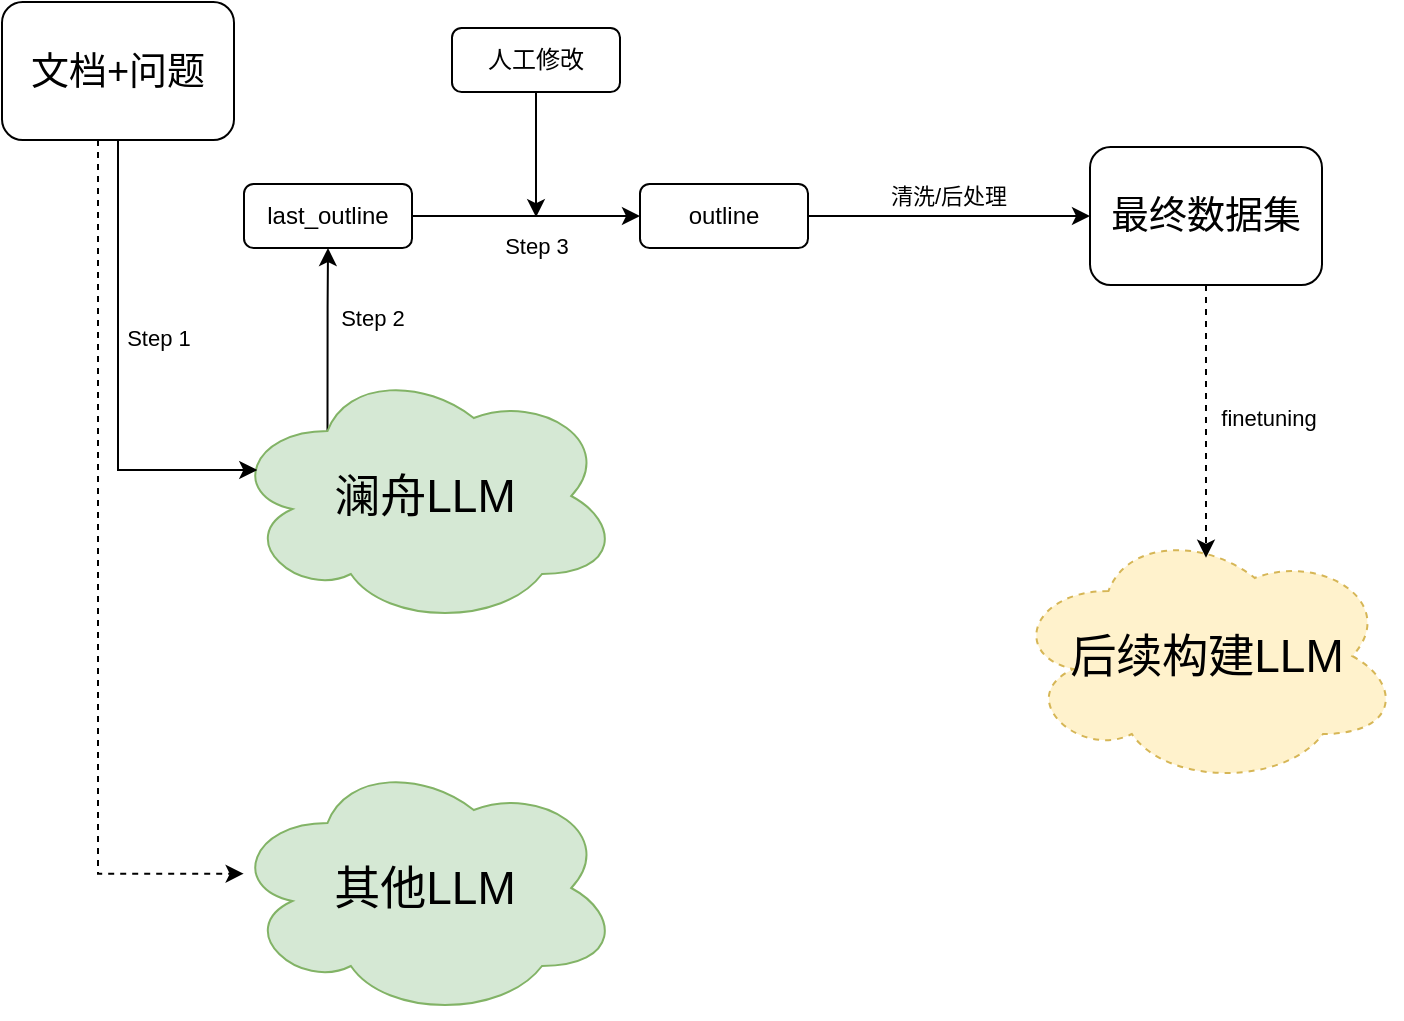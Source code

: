 <mxfile version="23.1.1" type="github">
  <diagram name="第 1 页" id="Ukrg3hYitKO0pHj5Uya2">
    <mxGraphModel dx="1066" dy="672" grid="0" gridSize="10" guides="1" tooltips="1" connect="1" arrows="1" fold="1" page="1" pageScale="1" pageWidth="827" pageHeight="1169" math="0" shadow="0">
      <root>
        <mxCell id="0" />
        <mxCell id="1" parent="0" />
        <mxCell id="mXD1BfTS9CHWyj_YMzYI-12" style="edgeStyle=orthogonalEdgeStyle;rounded=0;orthogonalLoop=1;jettySize=auto;html=1;exitX=0.25;exitY=0.25;exitDx=0;exitDy=0;exitPerimeter=0;entryX=0.5;entryY=1;entryDx=0;entryDy=0;" edge="1" parent="1" source="mXD1BfTS9CHWyj_YMzYI-2" target="mXD1BfTS9CHWyj_YMzYI-9">
          <mxGeometry relative="1" as="geometry" />
        </mxCell>
        <mxCell id="mXD1BfTS9CHWyj_YMzYI-21" value="Step 2" style="edgeLabel;html=1;align=center;verticalAlign=middle;resizable=0;points=[];" vertex="1" connectable="0" parent="mXD1BfTS9CHWyj_YMzYI-12">
          <mxGeometry x="0.527" y="3" relative="1" as="geometry">
            <mxPoint x="25" y="13" as="offset" />
          </mxGeometry>
        </mxCell>
        <mxCell id="mXD1BfTS9CHWyj_YMzYI-2" value="&lt;font style=&quot;font-size: 23px;&quot;&gt;澜舟LLM&lt;/font&gt;" style="ellipse;shape=cloud;whiteSpace=wrap;html=1;fillColor=#d5e8d4;strokeColor=#82b366;" vertex="1" parent="1">
          <mxGeometry x="159" y="223" width="195" height="130" as="geometry" />
        </mxCell>
        <mxCell id="mXD1BfTS9CHWyj_YMzYI-4" value="&lt;font style=&quot;font-size: 19px;&quot;&gt;文档+问题&lt;/font&gt;" style="rounded=1;whiteSpace=wrap;html=1;" vertex="1" parent="1">
          <mxGeometry x="45" y="41" width="116" height="69" as="geometry" />
        </mxCell>
        <mxCell id="mXD1BfTS9CHWyj_YMzYI-5" value="&lt;font style=&quot;font-size: 23px;&quot;&gt;后续构建LLM&lt;/font&gt;" style="ellipse;shape=cloud;whiteSpace=wrap;html=1;fillColor=#fff2cc;strokeColor=#d6b656;dashed=1;" vertex="1" parent="1">
          <mxGeometry x="549.5" y="303" width="195" height="130" as="geometry" />
        </mxCell>
        <mxCell id="mXD1BfTS9CHWyj_YMzYI-6" style="edgeStyle=orthogonalEdgeStyle;rounded=0;orthogonalLoop=1;jettySize=auto;html=1;entryX=0.07;entryY=0.4;entryDx=0;entryDy=0;entryPerimeter=0;" edge="1" parent="1" source="mXD1BfTS9CHWyj_YMzYI-4" target="mXD1BfTS9CHWyj_YMzYI-2">
          <mxGeometry relative="1" as="geometry">
            <Array as="points">
              <mxPoint x="103" y="275" />
            </Array>
          </mxGeometry>
        </mxCell>
        <mxCell id="mXD1BfTS9CHWyj_YMzYI-22" value="Step 1&lt;br&gt;" style="edgeLabel;html=1;align=center;verticalAlign=middle;resizable=0;points=[];" vertex="1" connectable="0" parent="mXD1BfTS9CHWyj_YMzYI-6">
          <mxGeometry x="-0.415" y="2" relative="1" as="geometry">
            <mxPoint x="18" y="30" as="offset" />
          </mxGeometry>
        </mxCell>
        <mxCell id="mXD1BfTS9CHWyj_YMzYI-7" value="&lt;font style=&quot;font-size: 23px;&quot;&gt;其他LLM&lt;/font&gt;" style="ellipse;shape=cloud;whiteSpace=wrap;html=1;fillColor=#d5e8d4;strokeColor=#82b366;" vertex="1" parent="1">
          <mxGeometry x="159" y="419" width="195" height="130" as="geometry" />
        </mxCell>
        <mxCell id="mXD1BfTS9CHWyj_YMzYI-8" style="edgeStyle=orthogonalEdgeStyle;rounded=0;orthogonalLoop=1;jettySize=auto;html=1;entryX=0.035;entryY=0.445;entryDx=0;entryDy=0;entryPerimeter=0;dashed=1;" edge="1" parent="1" source="mXD1BfTS9CHWyj_YMzYI-4" target="mXD1BfTS9CHWyj_YMzYI-7">
          <mxGeometry relative="1" as="geometry">
            <Array as="points">
              <mxPoint x="93" y="169" />
              <mxPoint x="93" y="477" />
            </Array>
          </mxGeometry>
        </mxCell>
        <mxCell id="mXD1BfTS9CHWyj_YMzYI-15" style="edgeStyle=orthogonalEdgeStyle;rounded=0;orthogonalLoop=1;jettySize=auto;html=1;" edge="1" parent="1" source="mXD1BfTS9CHWyj_YMzYI-9" target="mXD1BfTS9CHWyj_YMzYI-14">
          <mxGeometry relative="1" as="geometry" />
        </mxCell>
        <mxCell id="mXD1BfTS9CHWyj_YMzYI-9" value="last_outline" style="rounded=1;whiteSpace=wrap;html=1;" vertex="1" parent="1">
          <mxGeometry x="166" y="132" width="84" height="32" as="geometry" />
        </mxCell>
        <mxCell id="mXD1BfTS9CHWyj_YMzYI-17" style="edgeStyle=orthogonalEdgeStyle;rounded=0;orthogonalLoop=1;jettySize=auto;html=1;" edge="1" parent="1" source="mXD1BfTS9CHWyj_YMzYI-13">
          <mxGeometry relative="1" as="geometry">
            <mxPoint x="312" y="148.571" as="targetPoint" />
          </mxGeometry>
        </mxCell>
        <mxCell id="mXD1BfTS9CHWyj_YMzYI-13" value="人工修改" style="rounded=1;whiteSpace=wrap;html=1;" vertex="1" parent="1">
          <mxGeometry x="270" y="54" width="84" height="32" as="geometry" />
        </mxCell>
        <mxCell id="mXD1BfTS9CHWyj_YMzYI-19" style="edgeStyle=orthogonalEdgeStyle;rounded=0;orthogonalLoop=1;jettySize=auto;html=1;entryX=0;entryY=0.5;entryDx=0;entryDy=0;" edge="1" parent="1" source="mXD1BfTS9CHWyj_YMzYI-14" target="mXD1BfTS9CHWyj_YMzYI-18">
          <mxGeometry relative="1" as="geometry" />
        </mxCell>
        <mxCell id="mXD1BfTS9CHWyj_YMzYI-20" value="清洗/后处理" style="edgeLabel;html=1;align=center;verticalAlign=middle;resizable=0;points=[];" vertex="1" connectable="0" parent="mXD1BfTS9CHWyj_YMzYI-19">
          <mxGeometry x="0.135" y="1" relative="1" as="geometry">
            <mxPoint x="-10" y="-9" as="offset" />
          </mxGeometry>
        </mxCell>
        <mxCell id="mXD1BfTS9CHWyj_YMzYI-14" value="outline" style="rounded=1;whiteSpace=wrap;html=1;" vertex="1" parent="1">
          <mxGeometry x="364" y="132" width="84" height="32" as="geometry" />
        </mxCell>
        <mxCell id="mXD1BfTS9CHWyj_YMzYI-24" style="edgeStyle=orthogonalEdgeStyle;rounded=0;orthogonalLoop=1;jettySize=auto;html=1;entryX=0.5;entryY=0.122;entryDx=0;entryDy=0;entryPerimeter=0;dashed=1;" edge="1" parent="1" source="mXD1BfTS9CHWyj_YMzYI-18" target="mXD1BfTS9CHWyj_YMzYI-5">
          <mxGeometry relative="1" as="geometry" />
        </mxCell>
        <mxCell id="mXD1BfTS9CHWyj_YMzYI-18" value="&lt;font style=&quot;font-size: 19px;&quot;&gt;最终数据集&lt;/font&gt;" style="rounded=1;whiteSpace=wrap;html=1;" vertex="1" parent="1">
          <mxGeometry x="589" y="113.5" width="116" height="69" as="geometry" />
        </mxCell>
        <mxCell id="mXD1BfTS9CHWyj_YMzYI-23" value="Step 3" style="edgeLabel;html=1;align=center;verticalAlign=middle;resizable=0;points=[];" vertex="1" connectable="0" parent="1">
          <mxGeometry x="243.997" y="216.002" as="geometry">
            <mxPoint x="68" y="-53" as="offset" />
          </mxGeometry>
        </mxCell>
        <mxCell id="mXD1BfTS9CHWyj_YMzYI-25" value="finetuning" style="edgeLabel;html=1;align=center;verticalAlign=middle;resizable=0;points=[];" vertex="1" connectable="0" parent="1">
          <mxGeometry x="529.0" y="187" as="geometry">
            <mxPoint x="149" y="62" as="offset" />
          </mxGeometry>
        </mxCell>
      </root>
    </mxGraphModel>
  </diagram>
</mxfile>
